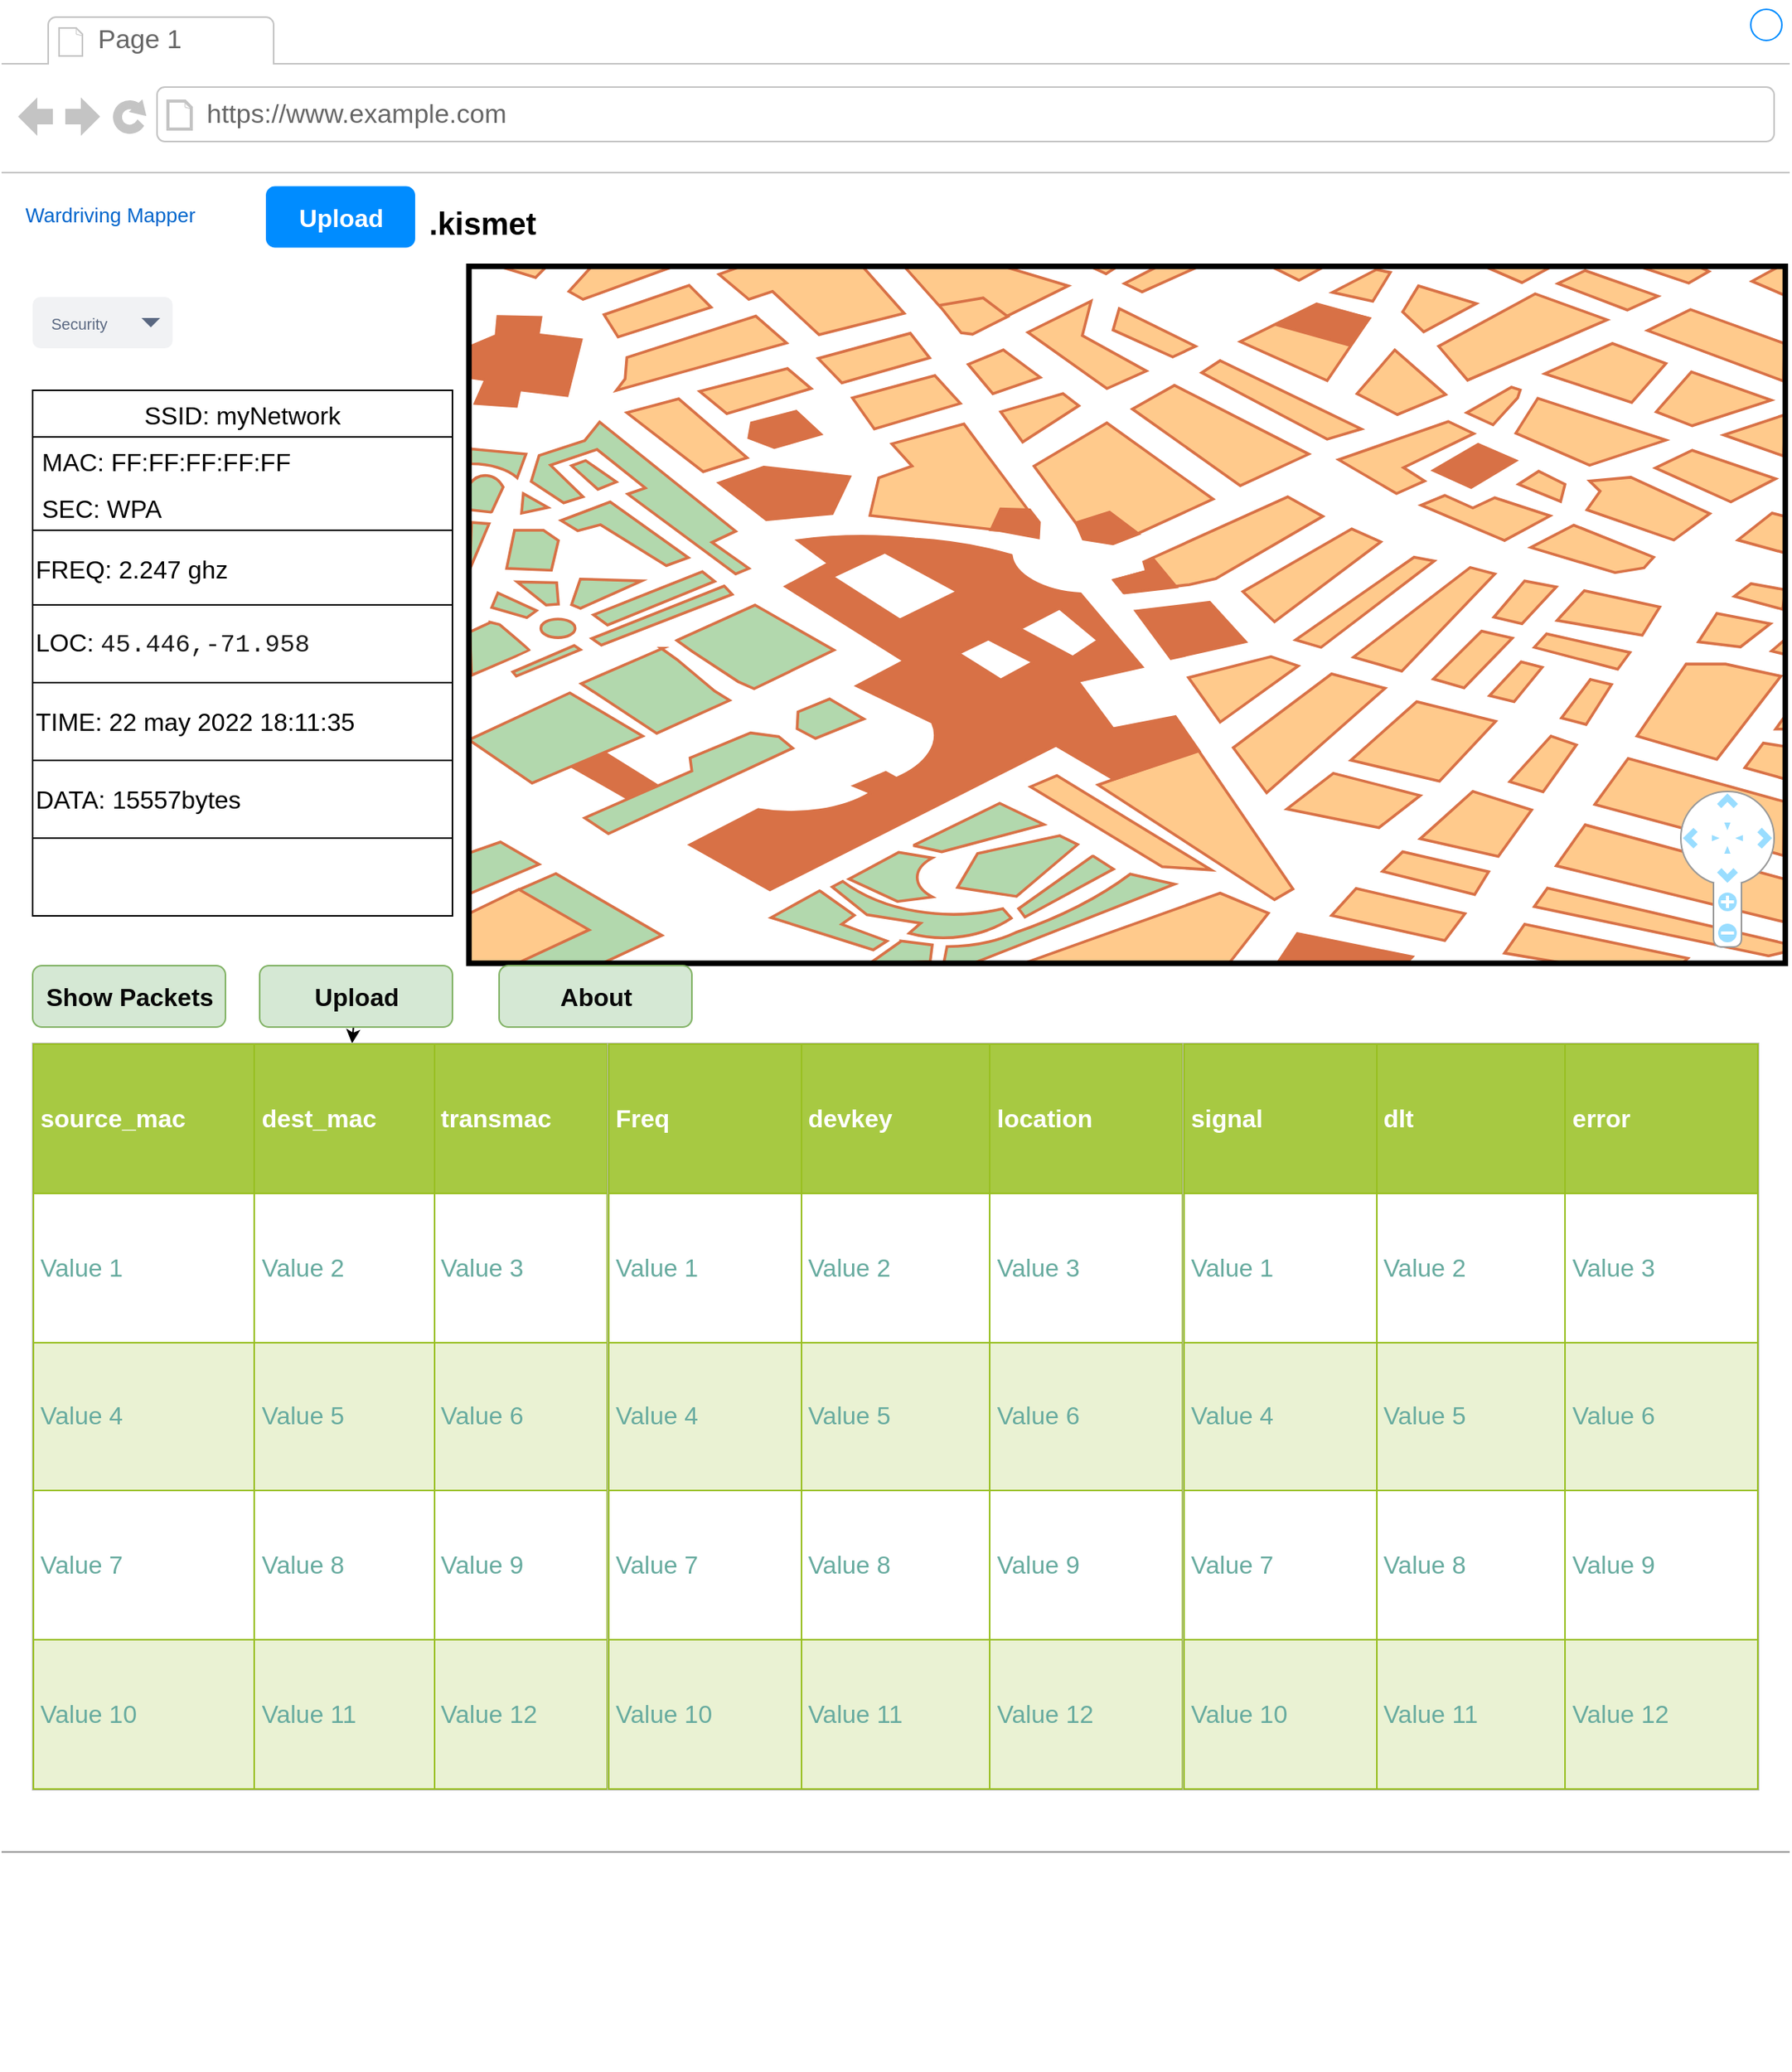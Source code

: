<mxfile>
    <diagram id="piDafpqhtRUU5qUU-vj8" name="Page-1">
        <mxGraphModel dx="734" dy="502" grid="1" gridSize="10" guides="1" tooltips="1" connect="1" arrows="1" fold="1" page="1" pageScale="1" pageWidth="827" pageHeight="1169" math="0" shadow="0">
            <root>
                <mxCell id="0"/>
                <mxCell id="1" parent="0"/>
                <mxCell id="8962rQQDY3VNNf6We3Pp-1" value="" style="strokeWidth=1;shadow=0;dashed=0;align=center;html=1;shape=mxgraph.mockup.containers.browserWindow;rSize=0;strokeColor2=#008cff;strokeColor3=#c4c4c4;mainText=,;recursiveResize=0;strokeColor=#FFFFFF;fontColor=#FFFFFF;" parent="1" vertex="1">
                    <mxGeometry y="80" width="1150" height="1330" as="geometry"/>
                </mxCell>
                <mxCell id="8962rQQDY3VNNf6We3Pp-2" value="Page 1" style="strokeWidth=1;shadow=0;dashed=0;align=center;html=1;shape=mxgraph.mockup.containers.anchor;fontSize=17;fontColor=#666666;align=left;" parent="8962rQQDY3VNNf6We3Pp-1" vertex="1">
                    <mxGeometry x="60" y="12" width="110" height="26" as="geometry"/>
                </mxCell>
                <mxCell id="8962rQQDY3VNNf6We3Pp-3" value="https://www.example.com" style="strokeWidth=1;shadow=0;dashed=0;align=center;html=1;shape=mxgraph.mockup.containers.anchor;rSize=0;fontSize=17;fontColor=#666666;align=left;" parent="8962rQQDY3VNNf6We3Pp-1" vertex="1">
                    <mxGeometry x="130" y="60" width="250" height="26" as="geometry"/>
                </mxCell>
                <mxCell id="8962rQQDY3VNNf6We3Pp-12" value="Security" style="rounded=1;fillColor=#F1F2F4;strokeColor=none;html=1;fontColor=#596780;align=left;fontSize=10;spacingLeft=10" parent="8962rQQDY3VNNf6We3Pp-1" vertex="1">
                    <mxGeometry x="20" y="190" width="90" height="33" as="geometry"/>
                </mxCell>
                <mxCell id="8962rQQDY3VNNf6We3Pp-13" value="" style="shape=triangle;direction=south;fillColor=#596780;strokeColor=none;html=1" parent="8962rQQDY3VNNf6We3Pp-12" vertex="1">
                    <mxGeometry x="1" y="0.5" width="12" height="6" relative="1" as="geometry">
                        <mxPoint x="-20" y="-3" as="offset"/>
                    </mxGeometry>
                </mxCell>
                <mxCell id="8962rQQDY3VNNf6We3Pp-14" value="Upload" style="rounded=1;align=center;strokeColor=none;html=1;fontColor=#ffffff;fontSize=16;fillColor=#008CFF;fontStyle=1" parent="8962rQQDY3VNNf6We3Pp-1" vertex="1">
                    <mxGeometry x="170" y="118.75" width="96" height="39.5" as="geometry"/>
                </mxCell>
                <mxCell id="8962rQQDY3VNNf6We3Pp-16" value="Wardriving Mapper&lt;br&gt;" style="text;html=1;strokeColor=none;fillColor=none;align=center;verticalAlign=middle;whiteSpace=wrap;rounded=0;fontSize=13;fontColor=#0066CC;" parent="8962rQQDY3VNNf6We3Pp-1" vertex="1">
                    <mxGeometry x="10" y="127" width="120" height="20" as="geometry"/>
                </mxCell>
                <mxCell id="8962rQQDY3VNNf6We3Pp-35" value="" style="verticalLabelPosition=bottom;shadow=0;dashed=0;align=center;html=1;verticalAlign=top;strokeWidth=1;shape=mxgraph.mockup.markup.line;strokeColor=#999999;fillColor=#008CFF;fontSize=13;fontColor=#0066CC;" parent="8962rQQDY3VNNf6We3Pp-1" vertex="1">
                    <mxGeometry y="1180" width="1150" height="20" as="geometry"/>
                </mxCell>
                <mxCell id="8962rQQDY3VNNf6We3Pp-36" value="" style="shape=image;html=1;verticalAlign=top;verticalLabelPosition=bottom;labelBackgroundColor=#ffffff;imageAspect=0;aspect=fixed;image=https://cdn3.iconfinder.com/data/icons/peelicons-vol-1/50/LinkedIn-128.png;fillColor=#008CFF;fontSize=13;fontColor=#0066CC;" parent="8962rQQDY3VNNf6We3Pp-1" vertex="1">
                    <mxGeometry x="870" y="1235" width="30" height="30" as="geometry"/>
                </mxCell>
                <mxCell id="8962rQQDY3VNNf6We3Pp-37" value="" style="shape=image;html=1;verticalAlign=top;verticalLabelPosition=bottom;labelBackgroundColor=#ffffff;imageAspect=0;aspect=fixed;image=https://cdn3.iconfinder.com/data/icons/peelicons-vol-1/50/Facebook-128.png;fillColor=#008CFF;fontSize=13;fontColor=#0066CC;" parent="8962rQQDY3VNNf6We3Pp-1" vertex="1">
                    <mxGeometry x="920" y="1235" width="30" height="30" as="geometry"/>
                </mxCell>
                <mxCell id="8962rQQDY3VNNf6We3Pp-38" value="" style="shape=image;html=1;verticalAlign=top;verticalLabelPosition=bottom;labelBackgroundColor=#ffffff;imageAspect=0;aspect=fixed;image=https://cdn3.iconfinder.com/data/icons/peelicons-vol-1/50/Twitter-128.png;fillColor=#008CFF;fontSize=13;fontColor=#0066CC;" parent="8962rQQDY3VNNf6We3Pp-1" vertex="1">
                    <mxGeometry x="970" y="1235" width="30" height="30" as="geometry"/>
                </mxCell>
                <mxCell id="dJ0W-C5eMbom-Qk9ZyAU-2" value="" style="verticalLabelPosition=bottom;shadow=0;dashed=0;align=center;html=1;verticalAlign=top;strokeWidth=1;shape=mxgraph.mockup.misc.map;" parent="8962rQQDY3VNNf6We3Pp-1" vertex="1">
                    <mxGeometry x="300" y="170" width="850" height="450" as="geometry"/>
                </mxCell>
                <mxCell id="dJ0W-C5eMbom-Qk9ZyAU-4" value="&lt;h1&gt;&lt;span style=&quot;font-size: 20px;&quot;&gt;.kismet&lt;/span&gt;&lt;/h1&gt;" style="text;html=1;strokeColor=none;fillColor=none;spacing=5;spacingTop=-20;whiteSpace=wrap;overflow=hidden;rounded=0;" parent="8962rQQDY3VNNf6We3Pp-1" vertex="1">
                    <mxGeometry x="270" y="121.75" width="87.5" height="36.5" as="geometry"/>
                </mxCell>
                <mxCell id="dJ0W-C5eMbom-Qk9ZyAU-5" value="" style="shape=image;html=1;verticalAlign=top;verticalLabelPosition=bottom;labelBackgroundColor=#ffffff;imageAspect=0;aspect=fixed;image=https://cdn1.iconfinder.com/data/icons/unicons-line-vol-4/24/map-marker-128.png;fontSize=16;" parent="8962rQQDY3VNNf6We3Pp-1" vertex="1">
                    <mxGeometry x="725" y="400" width="48" height="48" as="geometry"/>
                </mxCell>
                <mxCell id="dJ0W-C5eMbom-Qk9ZyAU-6" value="" style="shape=image;html=1;verticalAlign=top;verticalLabelPosition=bottom;labelBackgroundColor=#ffffff;imageAspect=0;aspect=fixed;image=https://cdn1.iconfinder.com/data/icons/unicons-line-vol-4/24/map-marker-128.png;fontSize=16;" parent="8962rQQDY3VNNf6We3Pp-1" vertex="1">
                    <mxGeometry x="769" y="340" width="48" height="48" as="geometry"/>
                </mxCell>
                <mxCell id="dJ0W-C5eMbom-Qk9ZyAU-7" value="" style="shape=image;html=1;verticalAlign=top;verticalLabelPosition=bottom;labelBackgroundColor=#ffffff;imageAspect=0;aspect=fixed;image=https://cdn1.iconfinder.com/data/icons/unicons-line-vol-4/24/map-marker-128.png;fontSize=16;" parent="8962rQQDY3VNNf6We3Pp-1" vertex="1">
                    <mxGeometry x="630" y="250" width="48" height="48" as="geometry"/>
                </mxCell>
                <mxCell id="dJ0W-C5eMbom-Qk9ZyAU-8" value="" style="shape=image;html=1;verticalAlign=top;verticalLabelPosition=bottom;labelBackgroundColor=#ffffff;imageAspect=0;aspect=fixed;image=https://cdn1.iconfinder.com/data/icons/unicons-line-vol-4/24/map-marker-128.png;fontSize=16;" parent="8962rQQDY3VNNf6We3Pp-1" vertex="1">
                    <mxGeometry x="770" y="460" width="48" height="48" as="geometry"/>
                </mxCell>
                <mxCell id="dJ0W-C5eMbom-Qk9ZyAU-9" value="SSID: myNetwork" style="swimlane;fontStyle=0;childLayout=stackLayout;horizontal=1;startSize=30;horizontalStack=0;resizeParent=1;resizeParentMax=0;resizeLast=0;collapsible=1;marginBottom=0;fontSize=16;" parent="8962rQQDY3VNNf6We3Pp-1" vertex="1">
                    <mxGeometry x="20" y="250" width="270" height="90" as="geometry">
                        <mxRectangle x="20" y="250" width="160" height="30" as="alternateBounds"/>
                    </mxGeometry>
                </mxCell>
                <mxCell id="dJ0W-C5eMbom-Qk9ZyAU-10" value="MAC: FF:FF:FF:FF:FF" style="text;strokeColor=none;fillColor=none;align=left;verticalAlign=middle;spacingLeft=4;spacingRight=4;overflow=hidden;points=[[0,0.5],[1,0.5]];portConstraint=eastwest;rotatable=0;fontSize=16;" parent="dJ0W-C5eMbom-Qk9ZyAU-9" vertex="1">
                    <mxGeometry y="30" width="270" height="30" as="geometry"/>
                </mxCell>
                <mxCell id="dJ0W-C5eMbom-Qk9ZyAU-11" value="SEC: WPA" style="text;strokeColor=none;fillColor=none;align=left;verticalAlign=middle;spacingLeft=4;spacingRight=4;overflow=hidden;points=[[0,0.5],[1,0.5]];portConstraint=eastwest;rotatable=0;fontSize=16;" parent="dJ0W-C5eMbom-Qk9ZyAU-9" vertex="1">
                    <mxGeometry y="60" width="270" height="30" as="geometry"/>
                </mxCell>
                <mxCell id="dJ0W-C5eMbom-Qk9ZyAU-15" value="FREQ: 2.247 ghz" style="rounded=0;whiteSpace=wrap;html=1;fontSize=16;align=left;" parent="8962rQQDY3VNNf6We3Pp-1" vertex="1">
                    <mxGeometry x="20" y="340" width="270" height="50" as="geometry"/>
                </mxCell>
                <mxCell id="dJ0W-C5eMbom-Qk9ZyAU-16" value="LOC:&amp;nbsp;&lt;span style=&quot;font-family: Consolas, &amp;quot;Courier New&amp;quot;, monospace; background-color: rgb(255, 255, 255);&quot;&gt;&lt;font color=&quot;#1a1a1a&quot; style=&quot;font-size: 16px;&quot;&gt;45.446,-71.958&lt;/font&gt;&lt;/span&gt;" style="rounded=0;whiteSpace=wrap;html=1;fontSize=16;align=left;" parent="8962rQQDY3VNNf6We3Pp-1" vertex="1">
                    <mxGeometry x="20" y="388" width="270" height="50" as="geometry"/>
                </mxCell>
                <mxCell id="dJ0W-C5eMbom-Qk9ZyAU-17" value="TIME: 22 may 2022 18:11:35" style="rounded=0;whiteSpace=wrap;html=1;fontSize=16;align=left;" parent="8962rQQDY3VNNf6We3Pp-1" vertex="1">
                    <mxGeometry x="20" y="438" width="270" height="50" as="geometry"/>
                </mxCell>
                <mxCell id="dJ0W-C5eMbom-Qk9ZyAU-18" value="" style="verticalLabelPosition=bottom;shadow=0;dashed=0;align=center;html=1;verticalAlign=top;strokeWidth=1;shape=mxgraph.mockup.navigation.mapNavigator;fillColor2=#99ddff;strokeColor2=none;strokeColor3=#ffffff;strokeColor=#999999;labelBackgroundColor=#FFFFFF;fontSize=16;fontColor=#1A1A1A;" parent="8962rQQDY3VNNf6We3Pp-1" vertex="1">
                    <mxGeometry x="1080" y="508" width="60" height="100" as="geometry"/>
                </mxCell>
                <mxCell id="dJ0W-C5eMbom-Qk9ZyAU-19" value="DATA: 15557bytes" style="rounded=0;whiteSpace=wrap;html=1;fontSize=16;align=left;" parent="8962rQQDY3VNNf6We3Pp-1" vertex="1">
                    <mxGeometry x="20" y="488" width="270" height="50" as="geometry"/>
                </mxCell>
                <mxCell id="dJ0W-C5eMbom-Qk9ZyAU-20" value="" style="rounded=0;whiteSpace=wrap;html=1;fontSize=16;align=left;" parent="8962rQQDY3VNNf6We3Pp-1" vertex="1">
                    <mxGeometry x="20" y="538" width="270" height="50" as="geometry"/>
                </mxCell>
                <mxCell id="3" value="" style="edgeStyle=none;html=1;" edge="1" parent="8962rQQDY3VNNf6We3Pp-1" source="dJ0W-C5eMbom-Qk9ZyAU-53" target="dJ0W-C5eMbom-Qk9ZyAU-59">
                    <mxGeometry relative="1" as="geometry"/>
                </mxCell>
                <mxCell id="dJ0W-C5eMbom-Qk9ZyAU-53" value="&lt;font color=&quot;#080808&quot;&gt;Upload&lt;/font&gt;" style="rounded=1;align=center;strokeColor=#82b366;html=1;fontSize=16;fillColor=#d5e8d4;fontStyle=1" parent="8962rQQDY3VNNf6We3Pp-1" vertex="1">
                    <mxGeometry x="166" y="620" width="124" height="39.5" as="geometry"/>
                </mxCell>
                <mxCell id="dJ0W-C5eMbom-Qk9ZyAU-59" value="&lt;table border=&quot;1&quot; width=&quot;100%&quot; height=&quot;100%&quot; cellpadding=&quot;4&quot; style=&quot;width:100%;height:100%;border-collapse:collapse;&quot;&gt;&lt;tbody&gt;&lt;tr style=&quot;background-color:#A7C942;color:#ffffff;border:1px solid #98bf21;&quot;&gt;&lt;th align=&quot;left&quot;&gt;source_mac&lt;/th&gt;&lt;th align=&quot;left&quot;&gt;dest_mac&lt;/th&gt;&lt;th align=&quot;left&quot;&gt;transmac&lt;/th&gt;&lt;/tr&gt;&lt;tr style=&quot;border:1px solid #98bf21;&quot;&gt;&lt;td&gt;Value 1&lt;/td&gt;&lt;td&gt;Value 2&lt;/td&gt;&lt;td&gt;Value 3&lt;/td&gt;&lt;/tr&gt;&lt;tr style=&quot;background-color:#EAF2D3;border:1px solid #98bf21;&quot;&gt;&lt;td&gt;Value 4&lt;/td&gt;&lt;td&gt;Value 5&lt;/td&gt;&lt;td&gt;Value 6&lt;/td&gt;&lt;/tr&gt;&lt;tr style=&quot;border:1px solid #98bf21;&quot;&gt;&lt;td&gt;Value 7&lt;/td&gt;&lt;td&gt;Value 8&lt;/td&gt;&lt;td&gt;Value 9&lt;/td&gt;&lt;/tr&gt;&lt;tr style=&quot;background-color:#EAF2D3;border:1px solid #98bf21;&quot;&gt;&lt;td&gt;Value 10&lt;/td&gt;&lt;td&gt;Value 11&lt;/td&gt;&lt;td&gt;Value 12&lt;/td&gt;&lt;/tr&gt;&lt;/tbody&gt;&lt;/table&gt;" style="text;html=1;strokeColor=#c0c0c0;fillColor=#ffffff;overflow=fill;rounded=0;labelBackgroundColor=none;fontSize=16;fontColor=#67AB9F;" parent="8962rQQDY3VNNf6We3Pp-1" vertex="1">
                    <mxGeometry x="20" y="670" width="370" height="480" as="geometry"/>
                </mxCell>
                <mxCell id="dJ0W-C5eMbom-Qk9ZyAU-62" value="&lt;table border=&quot;1&quot; width=&quot;100%&quot; height=&quot;100%&quot; cellpadding=&quot;4&quot; style=&quot;width:100%;height:100%;border-collapse:collapse;&quot;&gt;&lt;tbody&gt;&lt;tr style=&quot;background-color:#A7C942;color:#ffffff;border:1px solid #98bf21;&quot;&gt;&lt;th align=&quot;left&quot;&gt;Freq&lt;/th&gt;&lt;th align=&quot;left&quot;&gt;devkey&lt;/th&gt;&lt;th align=&quot;left&quot;&gt;location&lt;/th&gt;&lt;/tr&gt;&lt;tr style=&quot;border:1px solid #98bf21;&quot;&gt;&lt;td&gt;Value 1&lt;/td&gt;&lt;td&gt;Value 2&lt;/td&gt;&lt;td&gt;Value 3&lt;/td&gt;&lt;/tr&gt;&lt;tr style=&quot;background-color:#EAF2D3;border:1px solid #98bf21;&quot;&gt;&lt;td&gt;Value 4&lt;/td&gt;&lt;td&gt;Value 5&lt;/td&gt;&lt;td&gt;Value 6&lt;/td&gt;&lt;/tr&gt;&lt;tr style=&quot;border:1px solid #98bf21;&quot;&gt;&lt;td&gt;Value 7&lt;/td&gt;&lt;td&gt;Value 8&lt;/td&gt;&lt;td&gt;Value 9&lt;/td&gt;&lt;/tr&gt;&lt;tr style=&quot;background-color:#EAF2D3;border:1px solid #98bf21;&quot;&gt;&lt;td&gt;Value 10&lt;/td&gt;&lt;td&gt;Value 11&lt;/td&gt;&lt;td&gt;Value 12&lt;/td&gt;&lt;/tr&gt;&lt;/tbody&gt;&lt;/table&gt;" style="text;html=1;strokeColor=#c0c0c0;fillColor=#ffffff;overflow=fill;rounded=0;labelBackgroundColor=none;fontSize=16;fontColor=#67AB9F;" parent="8962rQQDY3VNNf6We3Pp-1" vertex="1">
                    <mxGeometry x="390" y="670" width="370" height="480" as="geometry"/>
                </mxCell>
                <mxCell id="dJ0W-C5eMbom-Qk9ZyAU-63" value="&lt;table border=&quot;1&quot; width=&quot;100%&quot; height=&quot;100%&quot; cellpadding=&quot;4&quot; style=&quot;width:100%;height:100%;border-collapse:collapse;&quot;&gt;&lt;tbody&gt;&lt;tr style=&quot;background-color:#A7C942;color:#ffffff;border:1px solid #98bf21;&quot;&gt;&lt;th align=&quot;left&quot;&gt;signal&lt;/th&gt;&lt;th align=&quot;left&quot;&gt;dlt&lt;/th&gt;&lt;th align=&quot;left&quot;&gt;error&lt;/th&gt;&lt;/tr&gt;&lt;tr style=&quot;border:1px solid #98bf21;&quot;&gt;&lt;td&gt;Value 1&lt;/td&gt;&lt;td&gt;Value 2&lt;/td&gt;&lt;td&gt;Value 3&lt;/td&gt;&lt;/tr&gt;&lt;tr style=&quot;background-color:#EAF2D3;border:1px solid #98bf21;&quot;&gt;&lt;td&gt;Value 4&lt;/td&gt;&lt;td&gt;Value 5&lt;/td&gt;&lt;td&gt;Value 6&lt;/td&gt;&lt;/tr&gt;&lt;tr style=&quot;border:1px solid #98bf21;&quot;&gt;&lt;td&gt;Value 7&lt;/td&gt;&lt;td&gt;Value 8&lt;/td&gt;&lt;td&gt;Value 9&lt;/td&gt;&lt;/tr&gt;&lt;tr style=&quot;background-color:#EAF2D3;border:1px solid #98bf21;&quot;&gt;&lt;td&gt;Value 10&lt;/td&gt;&lt;td&gt;Value 11&lt;/td&gt;&lt;td&gt;Value 12&lt;/td&gt;&lt;/tr&gt;&lt;/tbody&gt;&lt;/table&gt;" style="text;html=1;strokeColor=#c0c0c0;fillColor=#ffffff;overflow=fill;rounded=0;labelBackgroundColor=none;fontSize=16;fontColor=#67AB9F;" parent="8962rQQDY3VNNf6We3Pp-1" vertex="1">
                    <mxGeometry x="760" y="670" width="370" height="480" as="geometry"/>
                </mxCell>
                <mxCell id="4" value="&lt;font color=&quot;#080808&quot;&gt;Show Packets&lt;/font&gt;" style="rounded=1;align=center;strokeColor=#82b366;html=1;fontSize=16;fillColor=#d5e8d4;fontStyle=1" vertex="1" parent="8962rQQDY3VNNf6We3Pp-1">
                    <mxGeometry x="20" y="620" width="124" height="39.5" as="geometry"/>
                </mxCell>
                <mxCell id="5" value="&lt;font color=&quot;#080808&quot;&gt;About&lt;/font&gt;" style="rounded=1;align=center;strokeColor=#82b366;html=1;fontSize=16;fillColor=#d5e8d4;fontStyle=1" vertex="1" parent="8962rQQDY3VNNf6We3Pp-1">
                    <mxGeometry x="320" y="620" width="124" height="39.5" as="geometry"/>
                </mxCell>
            </root>
        </mxGraphModel>
    </diagram>
</mxfile>